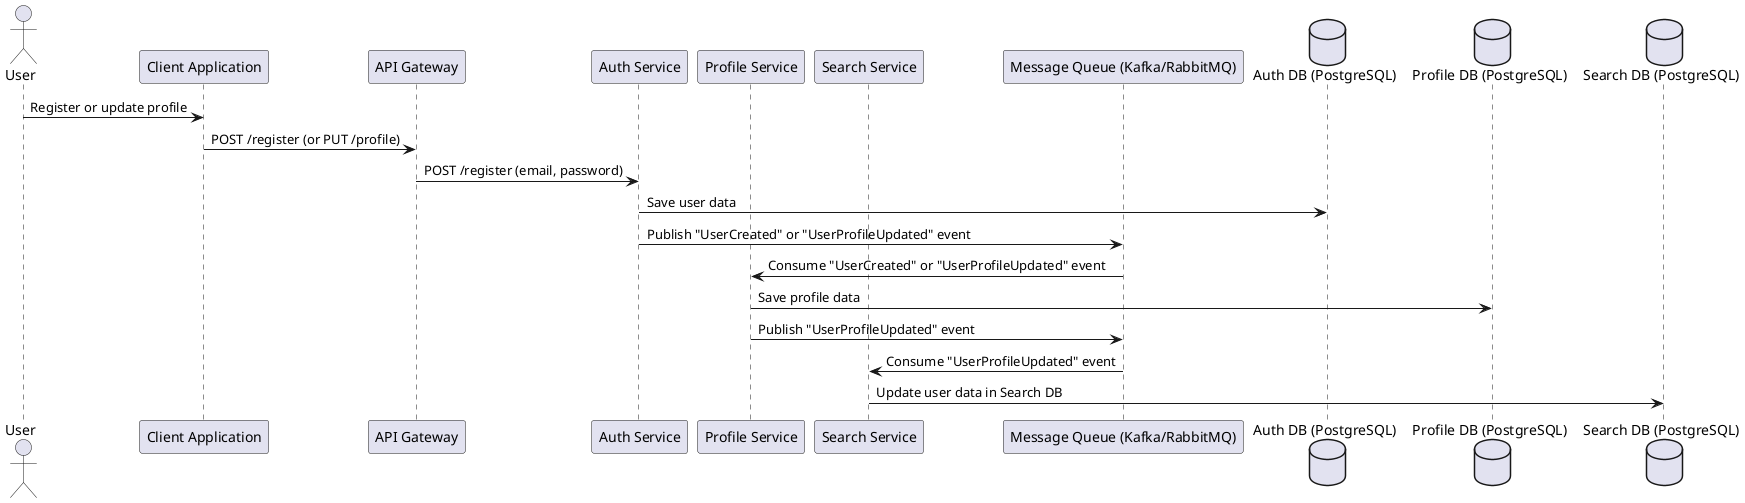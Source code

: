 @startuml
actor User
participant "Client Application" as ClientApp
participant "API Gateway" as APIGW
participant "Auth Service" as AuthSvc
participant "Profile Service" as ProfileSvc
participant "Search Service" as SearchSvc
participant "Message Queue (Kafka/RabbitMQ)" as MsgQueue
database "Auth DB (PostgreSQL)" as AuthDB
database "Profile DB (PostgreSQL)" as ProfileDB
database "Search DB (PostgreSQL)" as SearchDB

User -> ClientApp: Register or update profile
ClientApp -> APIGW: POST /register (or PUT /profile)
APIGW -> AuthSvc: POST /register (email, password)
AuthSvc -> AuthDB: Save user data
AuthSvc -> MsgQueue: Publish "UserCreated" or "UserProfileUpdated" event

MsgQueue -> ProfileSvc: Consume "UserCreated" or "UserProfileUpdated" event
ProfileSvc -> ProfileDB: Save profile data
ProfileSvc -> MsgQueue: Publish "UserProfileUpdated" event

MsgQueue -> SearchSvc: Consume "UserProfileUpdated" event
SearchSvc -> SearchDB: Update user data in Search DB

@enduml
